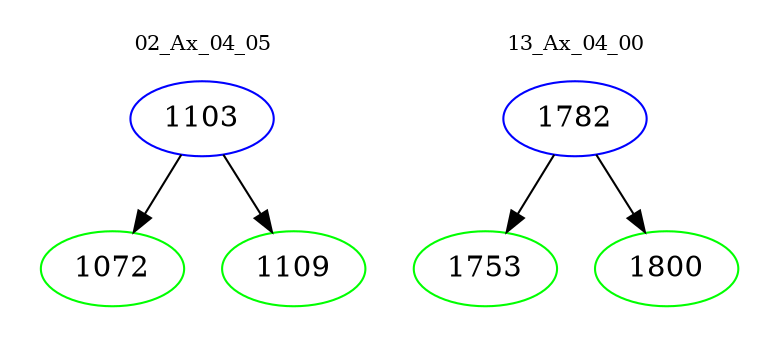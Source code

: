 digraph{
subgraph cluster_0 {
color = white
label = "02_Ax_04_05";
fontsize=10;
T0_1103 [label="1103", color="blue"]
T0_1103 -> T0_1072 [color="black"]
T0_1072 [label="1072", color="green"]
T0_1103 -> T0_1109 [color="black"]
T0_1109 [label="1109", color="green"]
}
subgraph cluster_1 {
color = white
label = "13_Ax_04_00";
fontsize=10;
T1_1782 [label="1782", color="blue"]
T1_1782 -> T1_1753 [color="black"]
T1_1753 [label="1753", color="green"]
T1_1782 -> T1_1800 [color="black"]
T1_1800 [label="1800", color="green"]
}
}
